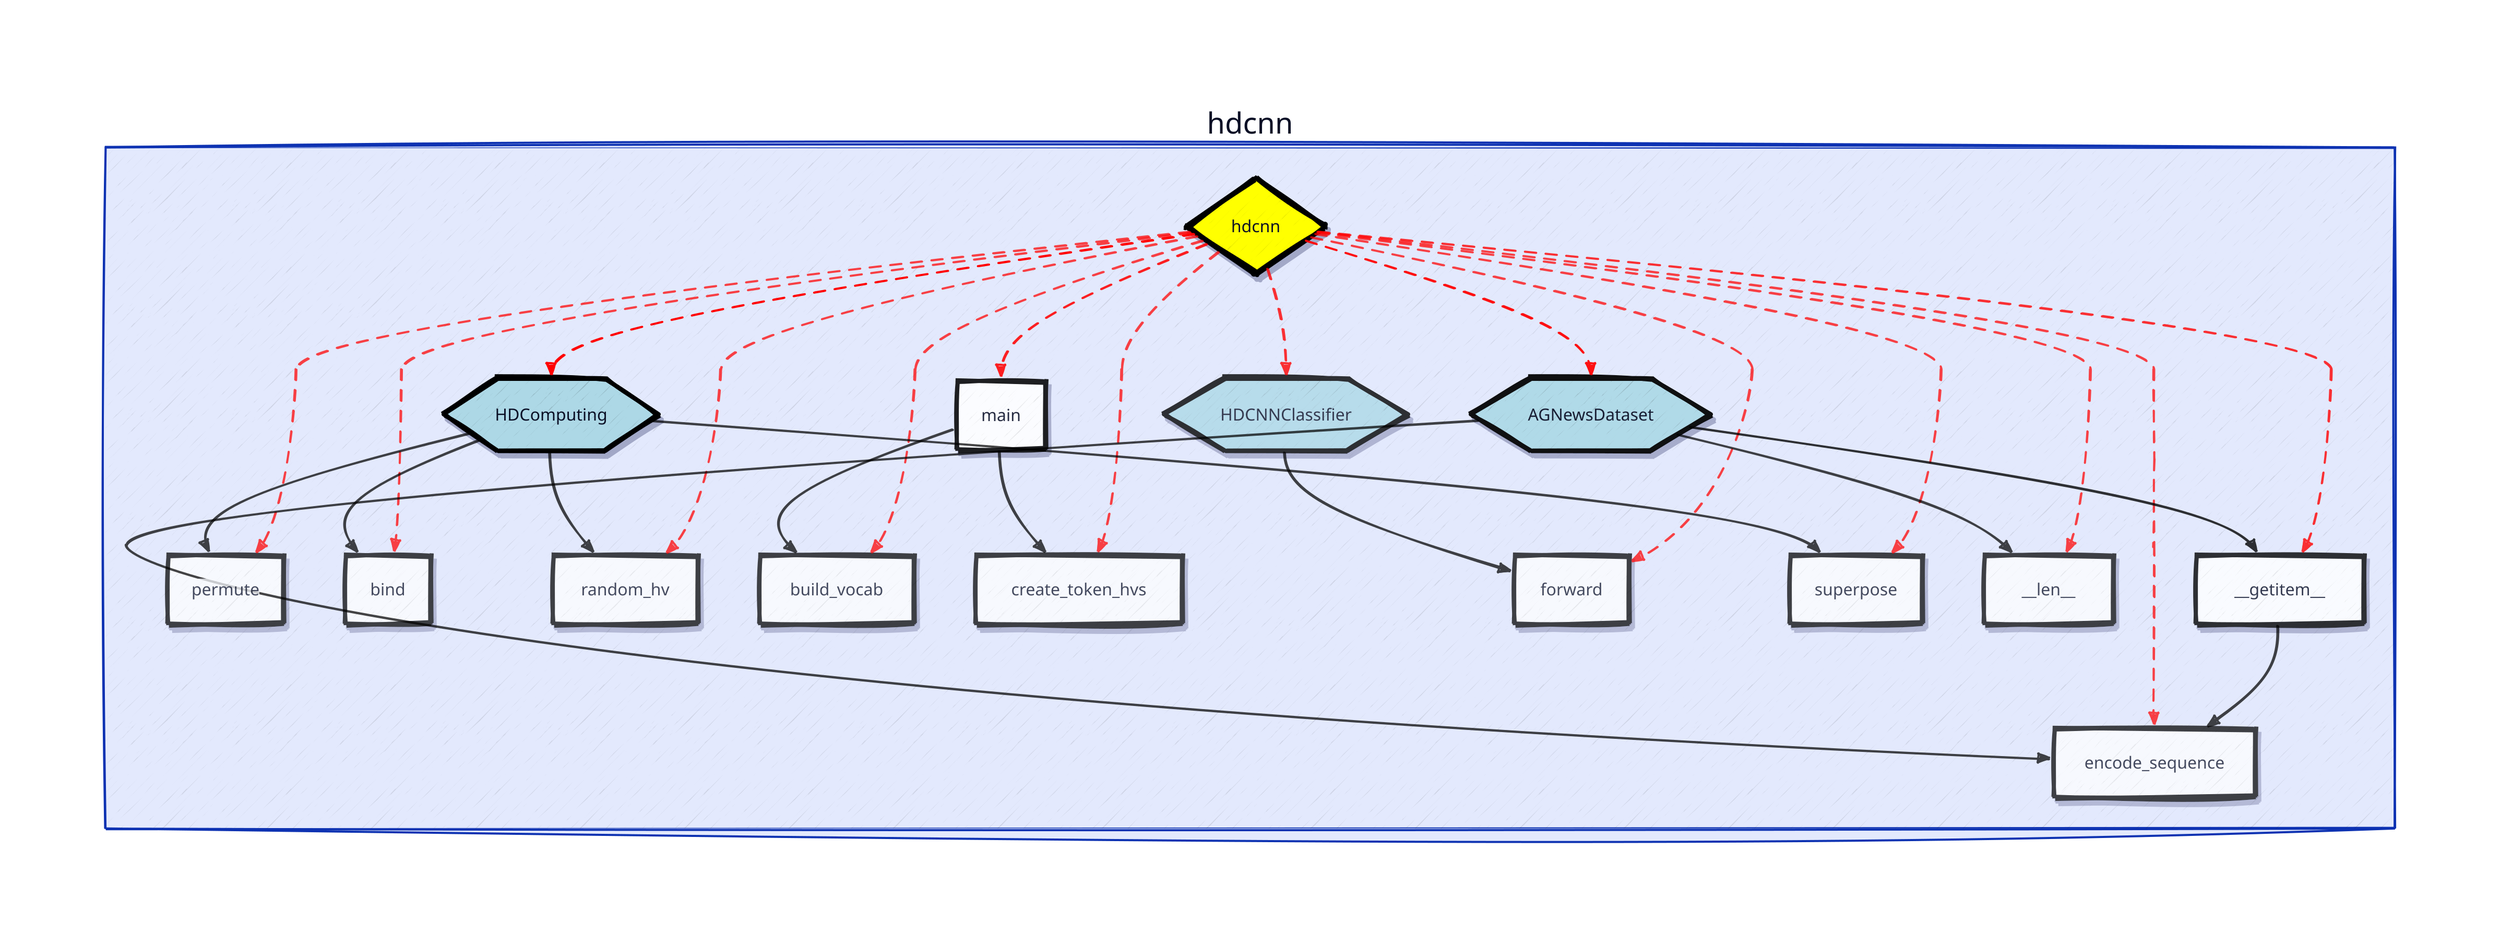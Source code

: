 vars: {
  d2-config: {
    sketch: true
  }
}
classes: {
  file: {
    label: ""
    shape: diamond
    style: {
      fill: yellow
      shadow: true
    }
  }
}

classes: {
  class: {
    label: ""
    shape: hexagon
    style: {
      fill: lightblue
      shadow: true
    }
  }
}

classes: {
  function: {
    label: ""
    shape: rectangle
    style: {
      fill: white
      shadow: false
    }
  }
}
hdcnn.__getitem__.class: function
hdcnn.__getitem__.label: "__getitem__"
hdcnn.__getitem__: {
  style: {
    opacity: 0.80
    stroke: "black"
    stroke-width: 4
    shadow: true
  }
}
hdcnn.encode_sequence.class: function
hdcnn.encode_sequence.label: "encode_sequence"
hdcnn.encode_sequence: {
  style: {
    opacity: 0.73
    stroke: "black"
    stroke-width: 4
    shadow: true
  }
}
hdcnn.permute.class: function
hdcnn.permute.label: "permute"
hdcnn.permute: {
  style: {
    opacity: 0.73
    stroke: "black"
    stroke-width: 4
    shadow: true
  }
}
hdcnn.bind.class: function
hdcnn.bind.label: "bind"
hdcnn.bind: {
  style: {
    opacity: 0.73
    stroke: "black"
    stroke-width: 4
    shadow: true
  }
}
hdcnn.random_hv.class: function
hdcnn.random_hv.label: "random_hv"
hdcnn.random_hv: {
  style: {
    opacity: 0.73
    stroke: "black"
    stroke-width: 4
    shadow: true
  }
}
hdcnn.hdcnn.class: file
hdcnn.hdcnn.label: "hdcnn"
hdcnn.hdcnn: {
  style: {
    opacity: 1.00
    stroke: "black"
    stroke-width: 4
    shadow: true
  }
}
hdcnn.build_vocab.class: function
hdcnn.build_vocab.label: "build_vocab"
hdcnn.build_vocab: {
  style: {
    opacity: 0.73
    stroke: "black"
    stroke-width: 4
    shadow: true
  }
}
hdcnn.HDComputing.class: class
hdcnn.HDComputing.label: "HDComputing"
hdcnn.HDComputing: {
  style: {
    opacity: 1.00
    stroke: "black"
    stroke-width: 4
    shadow: true
  }
}
hdcnn.create_token_hvs.class: function
hdcnn.create_token_hvs.label: "create_token_hvs"
hdcnn.create_token_hvs: {
  style: {
    opacity: 0.73
    stroke: "black"
    stroke-width: 4
    shadow: true
  }
}
hdcnn.main.class: function
hdcnn.main.label: "main"
hdcnn.main: {
  style: {
    opacity: 0.87
    stroke: "black"
    stroke-width: 4
    shadow: true
  }
}
hdcnn.AGNewsDataset.class: class
hdcnn.AGNewsDataset.label: "AGNewsDataset"
hdcnn.AGNewsDataset: {
  style: {
    opacity: 0.93
    stroke: "black"
    stroke-width: 4
    shadow: true
  }
}
hdcnn.forward.class: function
hdcnn.forward.label: "forward"
hdcnn.forward: {
  style: {
    opacity: 0.73
    stroke: "black"
    stroke-width: 4
    shadow: true
  }
}
hdcnn.superpose.class: function
hdcnn.superpose.label: "superpose"
hdcnn.superpose: {
  style: {
    opacity: 0.73
    stroke: "black"
    stroke-width: 4
    shadow: true
  }
}
hdcnn.HDCNNClassifier.class: class
hdcnn.HDCNNClassifier.label: "HDCNNClassifier"
hdcnn.HDCNNClassifier: {
  style: {
    opacity: 0.80
    stroke: "black"
    stroke-width: 4
    shadow: true
  }
}
hdcnn.__len__.class: function
hdcnn.__len__.label: "__len__"
hdcnn.__len__: {
  style: {
    opacity: 0.73
    stroke: "black"
    stroke-width: 4
    shadow: true
  }
}
hdcnn.__getitem__ -> hdcnn.encode_sequence: {
  style.stroke: black
  style.opacity: 0.73
  style.stroke-width: 2
}
hdcnn.hdcnn -> hdcnn.__getitem__: {
  style.stroke: red
  style.opacity: 0.80
  style.stroke-width: 2
  style.stroke-dash: 5
  style.animated: true
}
hdcnn.hdcnn -> hdcnn.encode_sequence: {
  style.stroke: red
  style.opacity: 0.73
  style.stroke-width: 2
  style.stroke-dash: 5
  style.animated: true
}
hdcnn.hdcnn -> hdcnn.permute: {
  style.stroke: red
  style.opacity: 0.73
  style.stroke-width: 2
  style.stroke-dash: 5
  style.animated: true
}
hdcnn.hdcnn -> hdcnn.bind: {
  style.stroke: red
  style.opacity: 0.73
  style.stroke-width: 2
  style.stroke-dash: 5
  style.animated: true
}
hdcnn.hdcnn -> hdcnn.random_hv: {
  style.stroke: red
  style.opacity: 0.73
  style.stroke-width: 2
  style.stroke-dash: 5
  style.animated: true
}
hdcnn.hdcnn -> hdcnn.build_vocab: {
  style.stroke: red
  style.opacity: 0.73
  style.stroke-width: 2
  style.stroke-dash: 5
  style.animated: true
}
hdcnn.hdcnn -> hdcnn.HDComputing: {
  style.stroke: red
  style.opacity: 1.00
  style.stroke-width: 2
  style.stroke-dash: 5
  style.animated: true
}
hdcnn.hdcnn -> hdcnn.create_token_hvs: {
  style.stroke: red
  style.opacity: 0.73
  style.stroke-width: 2
  style.stroke-dash: 5
  style.animated: true
}
hdcnn.hdcnn -> hdcnn.main: {
  style.stroke: red
  style.opacity: 0.87
  style.stroke-width: 2
  style.stroke-dash: 5
  style.animated: true
}
hdcnn.hdcnn -> hdcnn.AGNewsDataset: {
  style.stroke: red
  style.opacity: 0.93
  style.stroke-width: 2
  style.stroke-dash: 5
  style.animated: true
}
hdcnn.hdcnn -> hdcnn.forward: {
  style.stroke: red
  style.opacity: 0.73
  style.stroke-width: 2
  style.stroke-dash: 5
  style.animated: true
}
hdcnn.hdcnn -> hdcnn.superpose: {
  style.stroke: red
  style.opacity: 0.73
  style.stroke-width: 2
  style.stroke-dash: 5
  style.animated: true
}
hdcnn.hdcnn -> hdcnn.HDCNNClassifier: {
  style.stroke: red
  style.opacity: 0.80
  style.stroke-width: 2
  style.stroke-dash: 5
  style.animated: true
}
hdcnn.hdcnn -> hdcnn.__len__: {
  style.stroke: red
  style.opacity: 0.73
  style.stroke-width: 2
  style.stroke-dash: 5
  style.animated: true
}
hdcnn.HDComputing -> hdcnn.superpose: {
  style.stroke: black
  style.opacity: 0.73
  style.stroke-width: 2
}
hdcnn.HDComputing -> hdcnn.permute: {
  style.stroke: black
  style.opacity: 0.73
  style.stroke-width: 2
}
hdcnn.HDComputing -> hdcnn.bind: {
  style.stroke: black
  style.opacity: 0.73
  style.stroke-width: 2
}
hdcnn.HDComputing -> hdcnn.random_hv: {
  style.stroke: black
  style.opacity: 0.73
  style.stroke-width: 2
}
hdcnn.main -> hdcnn.build_vocab: {
  style.stroke: black
  style.opacity: 0.73
  style.stroke-width: 2
}
hdcnn.main -> hdcnn.create_token_hvs: {
  style.stroke: black
  style.opacity: 0.73
  style.stroke-width: 2
}
hdcnn.AGNewsDataset -> hdcnn.__getitem__: {
  style.stroke: black
  style.opacity: 0.80
  style.stroke-width: 2
}
hdcnn.AGNewsDataset -> hdcnn.encode_sequence: {
  style.stroke: black
  style.opacity: 0.73
  style.stroke-width: 2
}
hdcnn.AGNewsDataset -> hdcnn.__len__: {
  style.stroke: black
  style.opacity: 0.73
  style.stroke-width: 2
}
hdcnn.HDCNNClassifier -> hdcnn.forward: {
  style.stroke: black
  style.opacity: 0.73
  style.stroke-width: 2
}